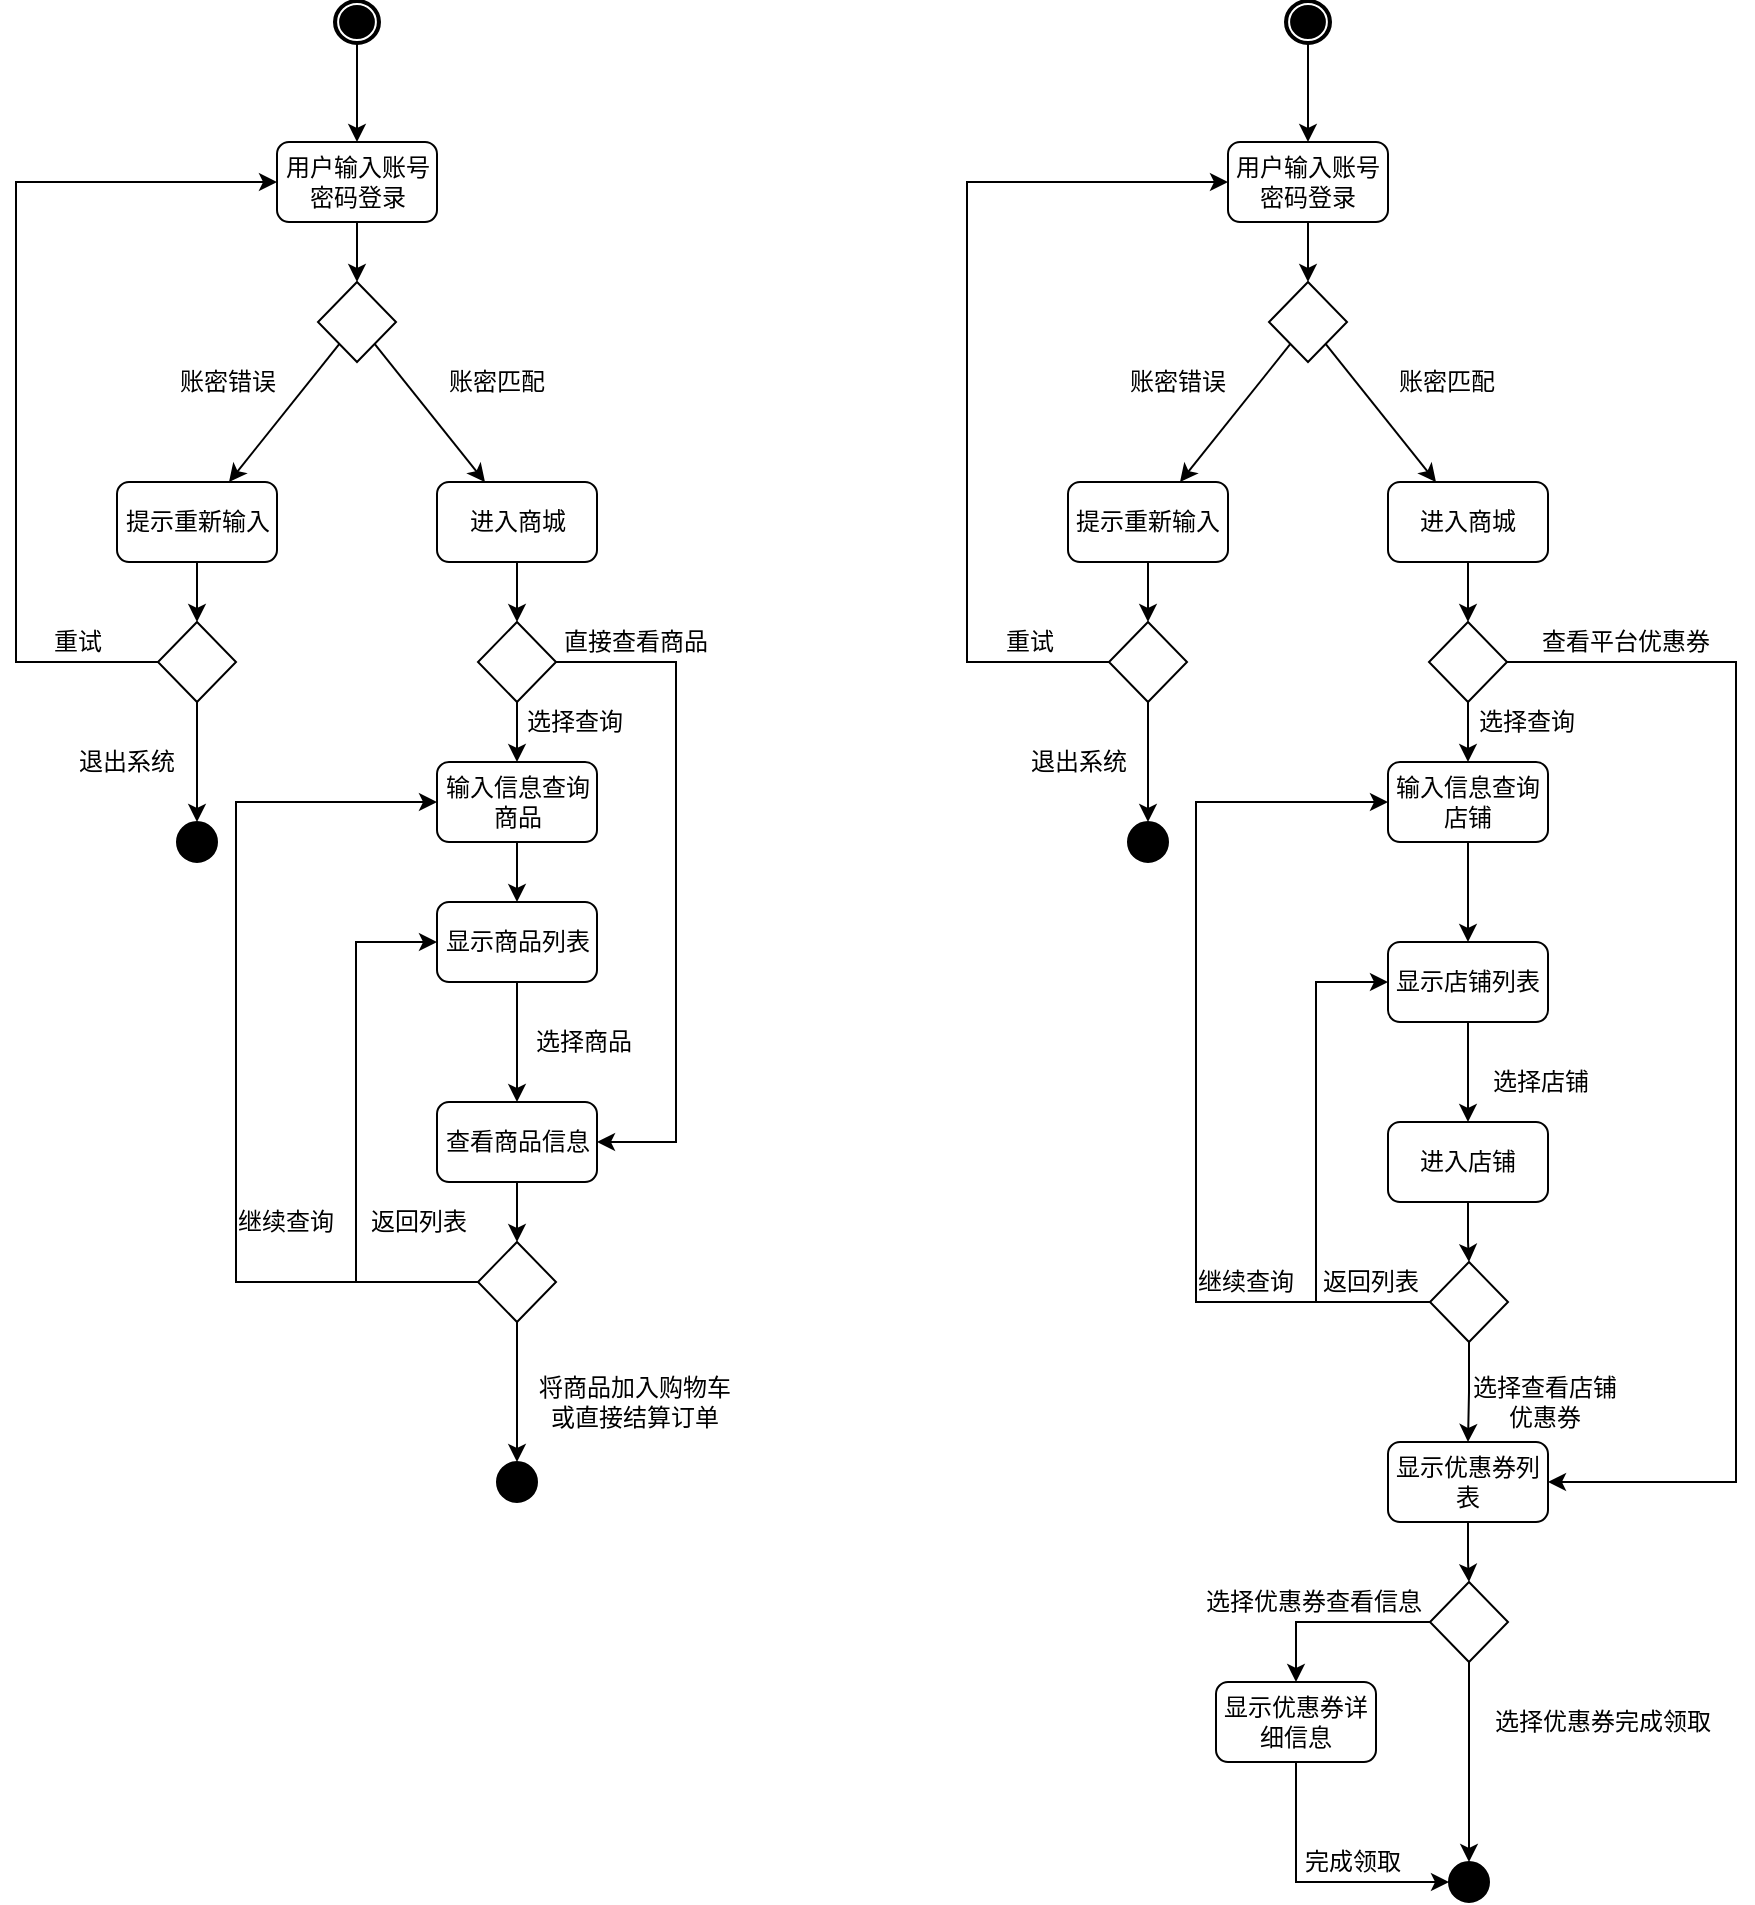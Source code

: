 <mxfile version="13.9.2" type="github">
  <diagram id="JRn5O5NtAGU9bu0hFE1B" name="Page-1">
    <mxGraphModel dx="1038" dy="587" grid="1" gridSize="10" guides="1" tooltips="1" connect="1" arrows="1" fold="1" page="1" pageScale="1" pageWidth="827" pageHeight="1169" math="0" shadow="0">
      <root>
        <mxCell id="0" />
        <mxCell id="1" parent="0" />
        <mxCell id="4h5f_zmcF3T1ifLHPKkB-7" style="edgeStyle=orthogonalEdgeStyle;rounded=0;orthogonalLoop=1;jettySize=auto;html=1;" edge="1" parent="1" source="4h5f_zmcF3T1ifLHPKkB-1" target="4h5f_zmcF3T1ifLHPKkB-6">
          <mxGeometry relative="1" as="geometry" />
        </mxCell>
        <mxCell id="4h5f_zmcF3T1ifLHPKkB-1" value="" style="shape=mxgraph.bpmn.shape;html=1;verticalLabelPosition=bottom;labelBackgroundColor=#ffffff;verticalAlign=top;align=center;perimeter=ellipsePerimeter;outlineConnect=0;outline=end;symbol=terminate;" vertex="1" parent="1">
          <mxGeometry x="200" y="40" width="21" height="20" as="geometry" />
        </mxCell>
        <mxCell id="4h5f_zmcF3T1ifLHPKkB-2" value="" style="shape=mxgraph.bpmn.shape;html=1;verticalLabelPosition=bottom;labelBackgroundColor=#ffffff;verticalAlign=top;align=center;perimeter=ellipsePerimeter;outlineConnect=0;outline=standard;symbol=general;fillColor=#000000;" vertex="1" parent="1">
          <mxGeometry x="280.5" y="770" width="20" height="20" as="geometry" />
        </mxCell>
        <mxCell id="4h5f_zmcF3T1ifLHPKkB-9" style="edgeStyle=orthogonalEdgeStyle;rounded=0;orthogonalLoop=1;jettySize=auto;html=1;" edge="1" parent="1" source="4h5f_zmcF3T1ifLHPKkB-6" target="4h5f_zmcF3T1ifLHPKkB-8">
          <mxGeometry relative="1" as="geometry" />
        </mxCell>
        <mxCell id="4h5f_zmcF3T1ifLHPKkB-6" value="用户输入账号密码登录" style="rounded=1;whiteSpace=wrap;html=1;" vertex="1" parent="1">
          <mxGeometry x="170.5" y="110" width="80" height="40" as="geometry" />
        </mxCell>
        <mxCell id="4h5f_zmcF3T1ifLHPKkB-14" style="rounded=0;orthogonalLoop=1;jettySize=auto;html=1;" edge="1" parent="1" source="4h5f_zmcF3T1ifLHPKkB-8" target="4h5f_zmcF3T1ifLHPKkB-12">
          <mxGeometry relative="1" as="geometry" />
        </mxCell>
        <mxCell id="4h5f_zmcF3T1ifLHPKkB-15" style="rounded=0;orthogonalLoop=1;jettySize=auto;html=1;" edge="1" parent="1" source="4h5f_zmcF3T1ifLHPKkB-8" target="4h5f_zmcF3T1ifLHPKkB-13">
          <mxGeometry relative="1" as="geometry" />
        </mxCell>
        <mxCell id="4h5f_zmcF3T1ifLHPKkB-8" value="" style="rhombus;whiteSpace=wrap;html=1;" vertex="1" parent="1">
          <mxGeometry x="191" y="180" width="39" height="40" as="geometry" />
        </mxCell>
        <mxCell id="4h5f_zmcF3T1ifLHPKkB-19" style="edgeStyle=none;rounded=0;orthogonalLoop=1;jettySize=auto;html=1;" edge="1" parent="1" source="4h5f_zmcF3T1ifLHPKkB-12" target="4h5f_zmcF3T1ifLHPKkB-18">
          <mxGeometry relative="1" as="geometry" />
        </mxCell>
        <mxCell id="4h5f_zmcF3T1ifLHPKkB-12" value="提示重新输入" style="rounded=1;whiteSpace=wrap;html=1;" vertex="1" parent="1">
          <mxGeometry x="90.5" y="280" width="80" height="40" as="geometry" />
        </mxCell>
        <mxCell id="4h5f_zmcF3T1ifLHPKkB-32" style="edgeStyle=orthogonalEdgeStyle;rounded=0;orthogonalLoop=1;jettySize=auto;html=1;" edge="1" parent="1" source="4h5f_zmcF3T1ifLHPKkB-13" target="4h5f_zmcF3T1ifLHPKkB-31">
          <mxGeometry relative="1" as="geometry" />
        </mxCell>
        <mxCell id="4h5f_zmcF3T1ifLHPKkB-13" value="进入商城" style="rounded=1;whiteSpace=wrap;html=1;" vertex="1" parent="1">
          <mxGeometry x="250.5" y="280" width="80" height="40" as="geometry" />
        </mxCell>
        <mxCell id="4h5f_zmcF3T1ifLHPKkB-16" value="账密匹配" style="text;html=1;strokeColor=none;fillColor=none;align=center;verticalAlign=middle;whiteSpace=wrap;rounded=0;" vertex="1" parent="1">
          <mxGeometry x="250.5" y="220" width="59" height="20" as="geometry" />
        </mxCell>
        <mxCell id="4h5f_zmcF3T1ifLHPKkB-17" value="账密错误" style="text;html=1;strokeColor=none;fillColor=none;align=center;verticalAlign=middle;whiteSpace=wrap;rounded=0;" vertex="1" parent="1">
          <mxGeometry x="120.5" y="220" width="50" height="20" as="geometry" />
        </mxCell>
        <mxCell id="4h5f_zmcF3T1ifLHPKkB-20" style="edgeStyle=orthogonalEdgeStyle;rounded=0;orthogonalLoop=1;jettySize=auto;html=1;" edge="1" parent="1" source="4h5f_zmcF3T1ifLHPKkB-18" target="4h5f_zmcF3T1ifLHPKkB-6">
          <mxGeometry relative="1" as="geometry">
            <Array as="points">
              <mxPoint x="40" y="370" />
              <mxPoint x="40" y="130" />
            </Array>
          </mxGeometry>
        </mxCell>
        <mxCell id="4h5f_zmcF3T1ifLHPKkB-22" style="edgeStyle=orthogonalEdgeStyle;rounded=0;orthogonalLoop=1;jettySize=auto;html=1;" edge="1" parent="1" source="4h5f_zmcF3T1ifLHPKkB-18" target="4h5f_zmcF3T1ifLHPKkB-21">
          <mxGeometry relative="1" as="geometry" />
        </mxCell>
        <mxCell id="4h5f_zmcF3T1ifLHPKkB-18" value="" style="rhombus;whiteSpace=wrap;html=1;" vertex="1" parent="1">
          <mxGeometry x="111" y="350" width="39" height="40" as="geometry" />
        </mxCell>
        <mxCell id="4h5f_zmcF3T1ifLHPKkB-21" value="" style="shape=mxgraph.bpmn.shape;html=1;verticalLabelPosition=bottom;labelBackgroundColor=#ffffff;verticalAlign=top;align=center;perimeter=ellipsePerimeter;outlineConnect=0;outline=standard;symbol=general;fillColor=#000000;" vertex="1" parent="1">
          <mxGeometry x="120.5" y="450" width="20" height="20" as="geometry" />
        </mxCell>
        <mxCell id="4h5f_zmcF3T1ifLHPKkB-23" value="退出系统" style="text;html=1;strokeColor=none;fillColor=none;align=center;verticalAlign=middle;whiteSpace=wrap;rounded=0;" vertex="1" parent="1">
          <mxGeometry x="70" y="410" width="51" height="20" as="geometry" />
        </mxCell>
        <mxCell id="4h5f_zmcF3T1ifLHPKkB-24" value="重试" style="text;html=1;strokeColor=none;fillColor=none;align=center;verticalAlign=middle;whiteSpace=wrap;rounded=0;" vertex="1" parent="1">
          <mxGeometry x="51" y="350" width="40" height="20" as="geometry" />
        </mxCell>
        <mxCell id="4h5f_zmcF3T1ifLHPKkB-30" style="edgeStyle=orthogonalEdgeStyle;rounded=0;orthogonalLoop=1;jettySize=auto;html=1;" edge="1" parent="1" source="4h5f_zmcF3T1ifLHPKkB-26" target="4h5f_zmcF3T1ifLHPKkB-29">
          <mxGeometry relative="1" as="geometry" />
        </mxCell>
        <mxCell id="4h5f_zmcF3T1ifLHPKkB-26" value="输入信息查询商品" style="rounded=1;whiteSpace=wrap;html=1;" vertex="1" parent="1">
          <mxGeometry x="250.5" y="420" width="80" height="40" as="geometry" />
        </mxCell>
        <mxCell id="4h5f_zmcF3T1ifLHPKkB-28" value="选择查询" style="text;html=1;strokeColor=none;fillColor=none;align=center;verticalAlign=middle;whiteSpace=wrap;rounded=0;" vertex="1" parent="1">
          <mxGeometry x="290" y="390" width="59" height="20" as="geometry" />
        </mxCell>
        <mxCell id="4h5f_zmcF3T1ifLHPKkB-36" style="edgeStyle=orthogonalEdgeStyle;rounded=0;orthogonalLoop=1;jettySize=auto;html=1;" edge="1" parent="1" source="4h5f_zmcF3T1ifLHPKkB-29" target="4h5f_zmcF3T1ifLHPKkB-34">
          <mxGeometry relative="1" as="geometry" />
        </mxCell>
        <mxCell id="4h5f_zmcF3T1ifLHPKkB-29" value="显示商品列表" style="rounded=1;whiteSpace=wrap;html=1;" vertex="1" parent="1">
          <mxGeometry x="250.5" y="490" width="80" height="40" as="geometry" />
        </mxCell>
        <mxCell id="4h5f_zmcF3T1ifLHPKkB-33" style="edgeStyle=orthogonalEdgeStyle;rounded=0;orthogonalLoop=1;jettySize=auto;html=1;" edge="1" parent="1" source="4h5f_zmcF3T1ifLHPKkB-31" target="4h5f_zmcF3T1ifLHPKkB-26">
          <mxGeometry relative="1" as="geometry" />
        </mxCell>
        <mxCell id="4h5f_zmcF3T1ifLHPKkB-35" style="edgeStyle=orthogonalEdgeStyle;rounded=0;orthogonalLoop=1;jettySize=auto;html=1;" edge="1" parent="1" source="4h5f_zmcF3T1ifLHPKkB-31" target="4h5f_zmcF3T1ifLHPKkB-34">
          <mxGeometry relative="1" as="geometry">
            <Array as="points">
              <mxPoint x="370" y="370" />
              <mxPoint x="370" y="610" />
            </Array>
          </mxGeometry>
        </mxCell>
        <mxCell id="4h5f_zmcF3T1ifLHPKkB-31" value="" style="rhombus;whiteSpace=wrap;html=1;" vertex="1" parent="1">
          <mxGeometry x="271" y="350" width="39" height="40" as="geometry" />
        </mxCell>
        <mxCell id="4h5f_zmcF3T1ifLHPKkB-40" style="edgeStyle=orthogonalEdgeStyle;rounded=0;orthogonalLoop=1;jettySize=auto;html=1;" edge="1" parent="1" source="4h5f_zmcF3T1ifLHPKkB-34" target="4h5f_zmcF3T1ifLHPKkB-39">
          <mxGeometry relative="1" as="geometry" />
        </mxCell>
        <mxCell id="4h5f_zmcF3T1ifLHPKkB-34" value="查看商品信息" style="rounded=1;whiteSpace=wrap;html=1;" vertex="1" parent="1">
          <mxGeometry x="250.5" y="590" width="80" height="40" as="geometry" />
        </mxCell>
        <mxCell id="4h5f_zmcF3T1ifLHPKkB-37" value="直接查看商品" style="text;html=1;strokeColor=none;fillColor=none;align=center;verticalAlign=middle;whiteSpace=wrap;rounded=0;" vertex="1" parent="1">
          <mxGeometry x="310" y="350" width="80" height="20" as="geometry" />
        </mxCell>
        <mxCell id="4h5f_zmcF3T1ifLHPKkB-38" value="选择商品" style="text;html=1;strokeColor=none;fillColor=none;align=center;verticalAlign=middle;whiteSpace=wrap;rounded=0;" vertex="1" parent="1">
          <mxGeometry x="299" y="550" width="50" height="20" as="geometry" />
        </mxCell>
        <mxCell id="4h5f_zmcF3T1ifLHPKkB-41" style="edgeStyle=orthogonalEdgeStyle;rounded=0;orthogonalLoop=1;jettySize=auto;html=1;" edge="1" parent="1" source="4h5f_zmcF3T1ifLHPKkB-39" target="4h5f_zmcF3T1ifLHPKkB-26">
          <mxGeometry relative="1" as="geometry">
            <Array as="points">
              <mxPoint x="150" y="680" />
              <mxPoint x="150" y="440" />
            </Array>
          </mxGeometry>
        </mxCell>
        <mxCell id="4h5f_zmcF3T1ifLHPKkB-47" style="edgeStyle=orthogonalEdgeStyle;rounded=0;orthogonalLoop=1;jettySize=auto;html=1;" edge="1" parent="1" source="4h5f_zmcF3T1ifLHPKkB-39" target="4h5f_zmcF3T1ifLHPKkB-2">
          <mxGeometry relative="1" as="geometry" />
        </mxCell>
        <mxCell id="4h5f_zmcF3T1ifLHPKkB-49" style="edgeStyle=orthogonalEdgeStyle;rounded=0;orthogonalLoop=1;jettySize=auto;html=1;" edge="1" parent="1" source="4h5f_zmcF3T1ifLHPKkB-39" target="4h5f_zmcF3T1ifLHPKkB-29">
          <mxGeometry relative="1" as="geometry">
            <Array as="points">
              <mxPoint x="210" y="680" />
              <mxPoint x="210" y="510" />
            </Array>
          </mxGeometry>
        </mxCell>
        <mxCell id="4h5f_zmcF3T1ifLHPKkB-39" value="" style="rhombus;whiteSpace=wrap;html=1;" vertex="1" parent="1">
          <mxGeometry x="271" y="660" width="39" height="40" as="geometry" />
        </mxCell>
        <mxCell id="4h5f_zmcF3T1ifLHPKkB-44" value="继续查询" style="text;html=1;strokeColor=none;fillColor=none;align=center;verticalAlign=middle;whiteSpace=wrap;rounded=0;" vertex="1" parent="1">
          <mxGeometry x="150" y="640" width="50" height="20" as="geometry" />
        </mxCell>
        <mxCell id="4h5f_zmcF3T1ifLHPKkB-48" value="将商品加入购物车或直接结算订单" style="text;html=1;strokeColor=none;fillColor=none;align=center;verticalAlign=middle;whiteSpace=wrap;rounded=0;" vertex="1" parent="1">
          <mxGeometry x="299" y="730" width="101" height="20" as="geometry" />
        </mxCell>
        <mxCell id="4h5f_zmcF3T1ifLHPKkB-50" value="返回列表" style="text;html=1;strokeColor=none;fillColor=none;align=center;verticalAlign=middle;whiteSpace=wrap;rounded=0;" vertex="1" parent="1">
          <mxGeometry x="212" y="640" width="59" height="20" as="geometry" />
        </mxCell>
        <mxCell id="4h5f_zmcF3T1ifLHPKkB-76" style="edgeStyle=orthogonalEdgeStyle;rounded=0;orthogonalLoop=1;jettySize=auto;html=1;" edge="1" parent="1" source="4h5f_zmcF3T1ifLHPKkB-53" target="4h5f_zmcF3T1ifLHPKkB-55">
          <mxGeometry relative="1" as="geometry" />
        </mxCell>
        <mxCell id="4h5f_zmcF3T1ifLHPKkB-53" value="" style="shape=mxgraph.bpmn.shape;html=1;verticalLabelPosition=bottom;labelBackgroundColor=#ffffff;verticalAlign=top;align=center;perimeter=ellipsePerimeter;outlineConnect=0;outline=end;symbol=terminate;" vertex="1" parent="1">
          <mxGeometry x="675.5" y="40" width="21" height="20" as="geometry" />
        </mxCell>
        <mxCell id="4h5f_zmcF3T1ifLHPKkB-54" style="edgeStyle=orthogonalEdgeStyle;rounded=0;orthogonalLoop=1;jettySize=auto;html=1;" edge="1" parent="1" source="4h5f_zmcF3T1ifLHPKkB-55" target="4h5f_zmcF3T1ifLHPKkB-58">
          <mxGeometry relative="1" as="geometry" />
        </mxCell>
        <mxCell id="4h5f_zmcF3T1ifLHPKkB-55" value="用户输入账号密码登录" style="rounded=1;whiteSpace=wrap;html=1;" vertex="1" parent="1">
          <mxGeometry x="646" y="110" width="80" height="40" as="geometry" />
        </mxCell>
        <mxCell id="4h5f_zmcF3T1ifLHPKkB-56" style="rounded=0;orthogonalLoop=1;jettySize=auto;html=1;" edge="1" parent="1" source="4h5f_zmcF3T1ifLHPKkB-58" target="4h5f_zmcF3T1ifLHPKkB-60">
          <mxGeometry relative="1" as="geometry" />
        </mxCell>
        <mxCell id="4h5f_zmcF3T1ifLHPKkB-57" style="rounded=0;orthogonalLoop=1;jettySize=auto;html=1;" edge="1" parent="1" source="4h5f_zmcF3T1ifLHPKkB-58" target="4h5f_zmcF3T1ifLHPKkB-62">
          <mxGeometry relative="1" as="geometry" />
        </mxCell>
        <mxCell id="4h5f_zmcF3T1ifLHPKkB-58" value="" style="rhombus;whiteSpace=wrap;html=1;" vertex="1" parent="1">
          <mxGeometry x="666.5" y="180" width="39" height="40" as="geometry" />
        </mxCell>
        <mxCell id="4h5f_zmcF3T1ifLHPKkB-59" style="edgeStyle=none;rounded=0;orthogonalLoop=1;jettySize=auto;html=1;" edge="1" parent="1" source="4h5f_zmcF3T1ifLHPKkB-60" target="4h5f_zmcF3T1ifLHPKkB-67">
          <mxGeometry relative="1" as="geometry" />
        </mxCell>
        <mxCell id="4h5f_zmcF3T1ifLHPKkB-60" value="提示重新输入" style="rounded=1;whiteSpace=wrap;html=1;" vertex="1" parent="1">
          <mxGeometry x="566" y="280" width="80" height="40" as="geometry" />
        </mxCell>
        <mxCell id="4h5f_zmcF3T1ifLHPKkB-61" style="edgeStyle=orthogonalEdgeStyle;rounded=0;orthogonalLoop=1;jettySize=auto;html=1;" edge="1" parent="1" source="4h5f_zmcF3T1ifLHPKkB-62" target="4h5f_zmcF3T1ifLHPKkB-74">
          <mxGeometry relative="1" as="geometry" />
        </mxCell>
        <mxCell id="4h5f_zmcF3T1ifLHPKkB-62" value="进入商城" style="rounded=1;whiteSpace=wrap;html=1;" vertex="1" parent="1">
          <mxGeometry x="726" y="280" width="80" height="40" as="geometry" />
        </mxCell>
        <mxCell id="4h5f_zmcF3T1ifLHPKkB-63" value="账密匹配" style="text;html=1;strokeColor=none;fillColor=none;align=center;verticalAlign=middle;whiteSpace=wrap;rounded=0;" vertex="1" parent="1">
          <mxGeometry x="726" y="220" width="59" height="20" as="geometry" />
        </mxCell>
        <mxCell id="4h5f_zmcF3T1ifLHPKkB-64" value="账密错误" style="text;html=1;strokeColor=none;fillColor=none;align=center;verticalAlign=middle;whiteSpace=wrap;rounded=0;" vertex="1" parent="1">
          <mxGeometry x="596" y="220" width="50" height="20" as="geometry" />
        </mxCell>
        <mxCell id="4h5f_zmcF3T1ifLHPKkB-65" style="edgeStyle=orthogonalEdgeStyle;rounded=0;orthogonalLoop=1;jettySize=auto;html=1;" edge="1" parent="1" source="4h5f_zmcF3T1ifLHPKkB-67" target="4h5f_zmcF3T1ifLHPKkB-55">
          <mxGeometry relative="1" as="geometry">
            <Array as="points">
              <mxPoint x="515.5" y="370" />
              <mxPoint x="515.5" y="130" />
            </Array>
          </mxGeometry>
        </mxCell>
        <mxCell id="4h5f_zmcF3T1ifLHPKkB-66" style="edgeStyle=orthogonalEdgeStyle;rounded=0;orthogonalLoop=1;jettySize=auto;html=1;" edge="1" parent="1" source="4h5f_zmcF3T1ifLHPKkB-67" target="4h5f_zmcF3T1ifLHPKkB-68">
          <mxGeometry relative="1" as="geometry" />
        </mxCell>
        <mxCell id="4h5f_zmcF3T1ifLHPKkB-67" value="" style="rhombus;whiteSpace=wrap;html=1;" vertex="1" parent="1">
          <mxGeometry x="586.5" y="350" width="39" height="40" as="geometry" />
        </mxCell>
        <mxCell id="4h5f_zmcF3T1ifLHPKkB-68" value="" style="shape=mxgraph.bpmn.shape;html=1;verticalLabelPosition=bottom;labelBackgroundColor=#ffffff;verticalAlign=top;align=center;perimeter=ellipsePerimeter;outlineConnect=0;outline=standard;symbol=general;fillColor=#000000;" vertex="1" parent="1">
          <mxGeometry x="596" y="450" width="20" height="20" as="geometry" />
        </mxCell>
        <mxCell id="4h5f_zmcF3T1ifLHPKkB-69" value="退出系统" style="text;html=1;strokeColor=none;fillColor=none;align=center;verticalAlign=middle;whiteSpace=wrap;rounded=0;" vertex="1" parent="1">
          <mxGeometry x="545.5" y="410" width="51" height="20" as="geometry" />
        </mxCell>
        <mxCell id="4h5f_zmcF3T1ifLHPKkB-70" value="重试" style="text;html=1;strokeColor=none;fillColor=none;align=center;verticalAlign=middle;whiteSpace=wrap;rounded=0;" vertex="1" parent="1">
          <mxGeometry x="526.5" y="350" width="40" height="20" as="geometry" />
        </mxCell>
        <mxCell id="4h5f_zmcF3T1ifLHPKkB-78" style="edgeStyle=orthogonalEdgeStyle;rounded=0;orthogonalLoop=1;jettySize=auto;html=1;" edge="1" parent="1" source="4h5f_zmcF3T1ifLHPKkB-71" target="4h5f_zmcF3T1ifLHPKkB-77">
          <mxGeometry relative="1" as="geometry" />
        </mxCell>
        <mxCell id="4h5f_zmcF3T1ifLHPKkB-71" value="输入信息查询店铺" style="rounded=1;whiteSpace=wrap;html=1;" vertex="1" parent="1">
          <mxGeometry x="726" y="420" width="80" height="40" as="geometry" />
        </mxCell>
        <mxCell id="4h5f_zmcF3T1ifLHPKkB-72" value="选择查询" style="text;html=1;strokeColor=none;fillColor=none;align=center;verticalAlign=middle;whiteSpace=wrap;rounded=0;" vertex="1" parent="1">
          <mxGeometry x="765.5" y="390" width="59" height="20" as="geometry" />
        </mxCell>
        <mxCell id="4h5f_zmcF3T1ifLHPKkB-73" style="edgeStyle=orthogonalEdgeStyle;rounded=0;orthogonalLoop=1;jettySize=auto;html=1;" edge="1" parent="1" source="4h5f_zmcF3T1ifLHPKkB-74" target="4h5f_zmcF3T1ifLHPKkB-71">
          <mxGeometry relative="1" as="geometry" />
        </mxCell>
        <mxCell id="4h5f_zmcF3T1ifLHPKkB-85" style="edgeStyle=orthogonalEdgeStyle;rounded=0;orthogonalLoop=1;jettySize=auto;html=1;" edge="1" parent="1" source="4h5f_zmcF3T1ifLHPKkB-74" target="4h5f_zmcF3T1ifLHPKkB-82">
          <mxGeometry relative="1" as="geometry">
            <Array as="points">
              <mxPoint x="900" y="370" />
              <mxPoint x="900" y="780" />
            </Array>
          </mxGeometry>
        </mxCell>
        <mxCell id="4h5f_zmcF3T1ifLHPKkB-74" value="" style="rhombus;whiteSpace=wrap;html=1;" vertex="1" parent="1">
          <mxGeometry x="746.5" y="350" width="39" height="40" as="geometry" />
        </mxCell>
        <mxCell id="4h5f_zmcF3T1ifLHPKkB-80" style="edgeStyle=orthogonalEdgeStyle;rounded=0;orthogonalLoop=1;jettySize=auto;html=1;" edge="1" parent="1" source="4h5f_zmcF3T1ifLHPKkB-77" target="4h5f_zmcF3T1ifLHPKkB-79">
          <mxGeometry relative="1" as="geometry" />
        </mxCell>
        <mxCell id="4h5f_zmcF3T1ifLHPKkB-77" value="显示店铺列表" style="rounded=1;whiteSpace=wrap;html=1;" vertex="1" parent="1">
          <mxGeometry x="726" y="510" width="80" height="40" as="geometry" />
        </mxCell>
        <mxCell id="4h5f_zmcF3T1ifLHPKkB-88" style="edgeStyle=orthogonalEdgeStyle;rounded=0;orthogonalLoop=1;jettySize=auto;html=1;" edge="1" parent="1" source="4h5f_zmcF3T1ifLHPKkB-79" target="4h5f_zmcF3T1ifLHPKkB-87">
          <mxGeometry relative="1" as="geometry" />
        </mxCell>
        <mxCell id="4h5f_zmcF3T1ifLHPKkB-79" value="进入店铺" style="rounded=1;whiteSpace=wrap;html=1;" vertex="1" parent="1">
          <mxGeometry x="726" y="600" width="80" height="40" as="geometry" />
        </mxCell>
        <mxCell id="4h5f_zmcF3T1ifLHPKkB-81" value="选择店铺" style="text;html=1;strokeColor=none;fillColor=none;align=center;verticalAlign=middle;whiteSpace=wrap;rounded=0;" vertex="1" parent="1">
          <mxGeometry x="775" y="570" width="55" height="20" as="geometry" />
        </mxCell>
        <mxCell id="4h5f_zmcF3T1ifLHPKkB-99" style="edgeStyle=orthogonalEdgeStyle;rounded=0;orthogonalLoop=1;jettySize=auto;html=1;" edge="1" parent="1" source="4h5f_zmcF3T1ifLHPKkB-82" target="4h5f_zmcF3T1ifLHPKkB-98">
          <mxGeometry relative="1" as="geometry" />
        </mxCell>
        <mxCell id="4h5f_zmcF3T1ifLHPKkB-82" value="显示优惠券列表" style="rounded=1;whiteSpace=wrap;html=1;" vertex="1" parent="1">
          <mxGeometry x="726" y="760" width="80" height="40" as="geometry" />
        </mxCell>
        <mxCell id="4h5f_zmcF3T1ifLHPKkB-84" value="选择查看店铺优惠券" style="text;html=1;strokeColor=none;fillColor=none;align=center;verticalAlign=middle;whiteSpace=wrap;rounded=0;" vertex="1" parent="1">
          <mxGeometry x="765.5" y="730" width="77" height="20" as="geometry" />
        </mxCell>
        <mxCell id="4h5f_zmcF3T1ifLHPKkB-86" value="查看平台优惠券" style="text;html=1;strokeColor=none;fillColor=none;align=center;verticalAlign=middle;whiteSpace=wrap;rounded=0;" vertex="1" parent="1">
          <mxGeometry x="800" y="350" width="90" height="20" as="geometry" />
        </mxCell>
        <mxCell id="4h5f_zmcF3T1ifLHPKkB-89" style="edgeStyle=orthogonalEdgeStyle;rounded=0;orthogonalLoop=1;jettySize=auto;html=1;" edge="1" parent="1" source="4h5f_zmcF3T1ifLHPKkB-87" target="4h5f_zmcF3T1ifLHPKkB-82">
          <mxGeometry relative="1" as="geometry" />
        </mxCell>
        <mxCell id="4h5f_zmcF3T1ifLHPKkB-91" style="edgeStyle=orthogonalEdgeStyle;rounded=0;orthogonalLoop=1;jettySize=auto;html=1;" edge="1" parent="1" source="4h5f_zmcF3T1ifLHPKkB-87" target="4h5f_zmcF3T1ifLHPKkB-77">
          <mxGeometry relative="1" as="geometry">
            <Array as="points">
              <mxPoint x="690" y="690" />
              <mxPoint x="690" y="530" />
            </Array>
          </mxGeometry>
        </mxCell>
        <mxCell id="4h5f_zmcF3T1ifLHPKkB-92" style="edgeStyle=orthogonalEdgeStyle;rounded=0;orthogonalLoop=1;jettySize=auto;html=1;" edge="1" parent="1" source="4h5f_zmcF3T1ifLHPKkB-87" target="4h5f_zmcF3T1ifLHPKkB-71">
          <mxGeometry relative="1" as="geometry">
            <Array as="points">
              <mxPoint x="630" y="690" />
              <mxPoint x="630" y="440" />
            </Array>
          </mxGeometry>
        </mxCell>
        <mxCell id="4h5f_zmcF3T1ifLHPKkB-87" value="" style="rhombus;whiteSpace=wrap;html=1;" vertex="1" parent="1">
          <mxGeometry x="747" y="670" width="39" height="40" as="geometry" />
        </mxCell>
        <mxCell id="4h5f_zmcF3T1ifLHPKkB-93" value="继续查询" style="text;html=1;strokeColor=none;fillColor=none;align=center;verticalAlign=middle;whiteSpace=wrap;rounded=0;" vertex="1" parent="1">
          <mxGeometry x="630" y="670" width="50" height="20" as="geometry" />
        </mxCell>
        <mxCell id="4h5f_zmcF3T1ifLHPKkB-94" value="返回列表" style="text;html=1;strokeColor=none;fillColor=none;align=center;verticalAlign=middle;whiteSpace=wrap;rounded=0;" vertex="1" parent="1">
          <mxGeometry x="687.5" y="670" width="59" height="20" as="geometry" />
        </mxCell>
        <mxCell id="4h5f_zmcF3T1ifLHPKkB-95" value="" style="shape=mxgraph.bpmn.shape;html=1;verticalLabelPosition=bottom;labelBackgroundColor=#ffffff;verticalAlign=top;align=center;perimeter=ellipsePerimeter;outlineConnect=0;outline=standard;symbol=general;fillColor=#000000;" vertex="1" parent="1">
          <mxGeometry x="756.5" y="970" width="20" height="20" as="geometry" />
        </mxCell>
        <mxCell id="4h5f_zmcF3T1ifLHPKkB-97" value="选择优惠券完成领取" style="text;html=1;strokeColor=none;fillColor=none;align=center;verticalAlign=middle;whiteSpace=wrap;rounded=0;" vertex="1" parent="1">
          <mxGeometry x="775" y="890" width="117" height="20" as="geometry" />
        </mxCell>
        <mxCell id="4h5f_zmcF3T1ifLHPKkB-100" style="edgeStyle=orthogonalEdgeStyle;rounded=0;orthogonalLoop=1;jettySize=auto;html=1;" edge="1" parent="1" source="4h5f_zmcF3T1ifLHPKkB-98" target="4h5f_zmcF3T1ifLHPKkB-95">
          <mxGeometry relative="1" as="geometry" />
        </mxCell>
        <mxCell id="4h5f_zmcF3T1ifLHPKkB-102" style="edgeStyle=orthogonalEdgeStyle;rounded=0;orthogonalLoop=1;jettySize=auto;html=1;" edge="1" parent="1" source="4h5f_zmcF3T1ifLHPKkB-98" target="4h5f_zmcF3T1ifLHPKkB-101">
          <mxGeometry relative="1" as="geometry" />
        </mxCell>
        <mxCell id="4h5f_zmcF3T1ifLHPKkB-98" value="" style="rhombus;whiteSpace=wrap;html=1;" vertex="1" parent="1">
          <mxGeometry x="747" y="830" width="39" height="40" as="geometry" />
        </mxCell>
        <mxCell id="4h5f_zmcF3T1ifLHPKkB-104" style="edgeStyle=orthogonalEdgeStyle;rounded=0;orthogonalLoop=1;jettySize=auto;html=1;entryX=0;entryY=0.5;entryDx=0;entryDy=0;" edge="1" parent="1" source="4h5f_zmcF3T1ifLHPKkB-101" target="4h5f_zmcF3T1ifLHPKkB-95">
          <mxGeometry relative="1" as="geometry">
            <Array as="points">
              <mxPoint x="680" y="980" />
            </Array>
          </mxGeometry>
        </mxCell>
        <mxCell id="4h5f_zmcF3T1ifLHPKkB-101" value="显示优惠券详细信息" style="rounded=1;whiteSpace=wrap;html=1;" vertex="1" parent="1">
          <mxGeometry x="640" y="880" width="80" height="40" as="geometry" />
        </mxCell>
        <mxCell id="4h5f_zmcF3T1ifLHPKkB-105" value="完成领取" style="text;html=1;strokeColor=none;fillColor=none;align=center;verticalAlign=middle;whiteSpace=wrap;rounded=0;" vertex="1" parent="1">
          <mxGeometry x="680" y="960" width="57" height="20" as="geometry" />
        </mxCell>
        <mxCell id="4h5f_zmcF3T1ifLHPKkB-106" value="选择优惠券查看信息" style="text;html=1;strokeColor=none;fillColor=none;align=center;verticalAlign=middle;whiteSpace=wrap;rounded=0;" vertex="1" parent="1">
          <mxGeometry x="631" y="830" width="116" height="20" as="geometry" />
        </mxCell>
      </root>
    </mxGraphModel>
  </diagram>
</mxfile>
